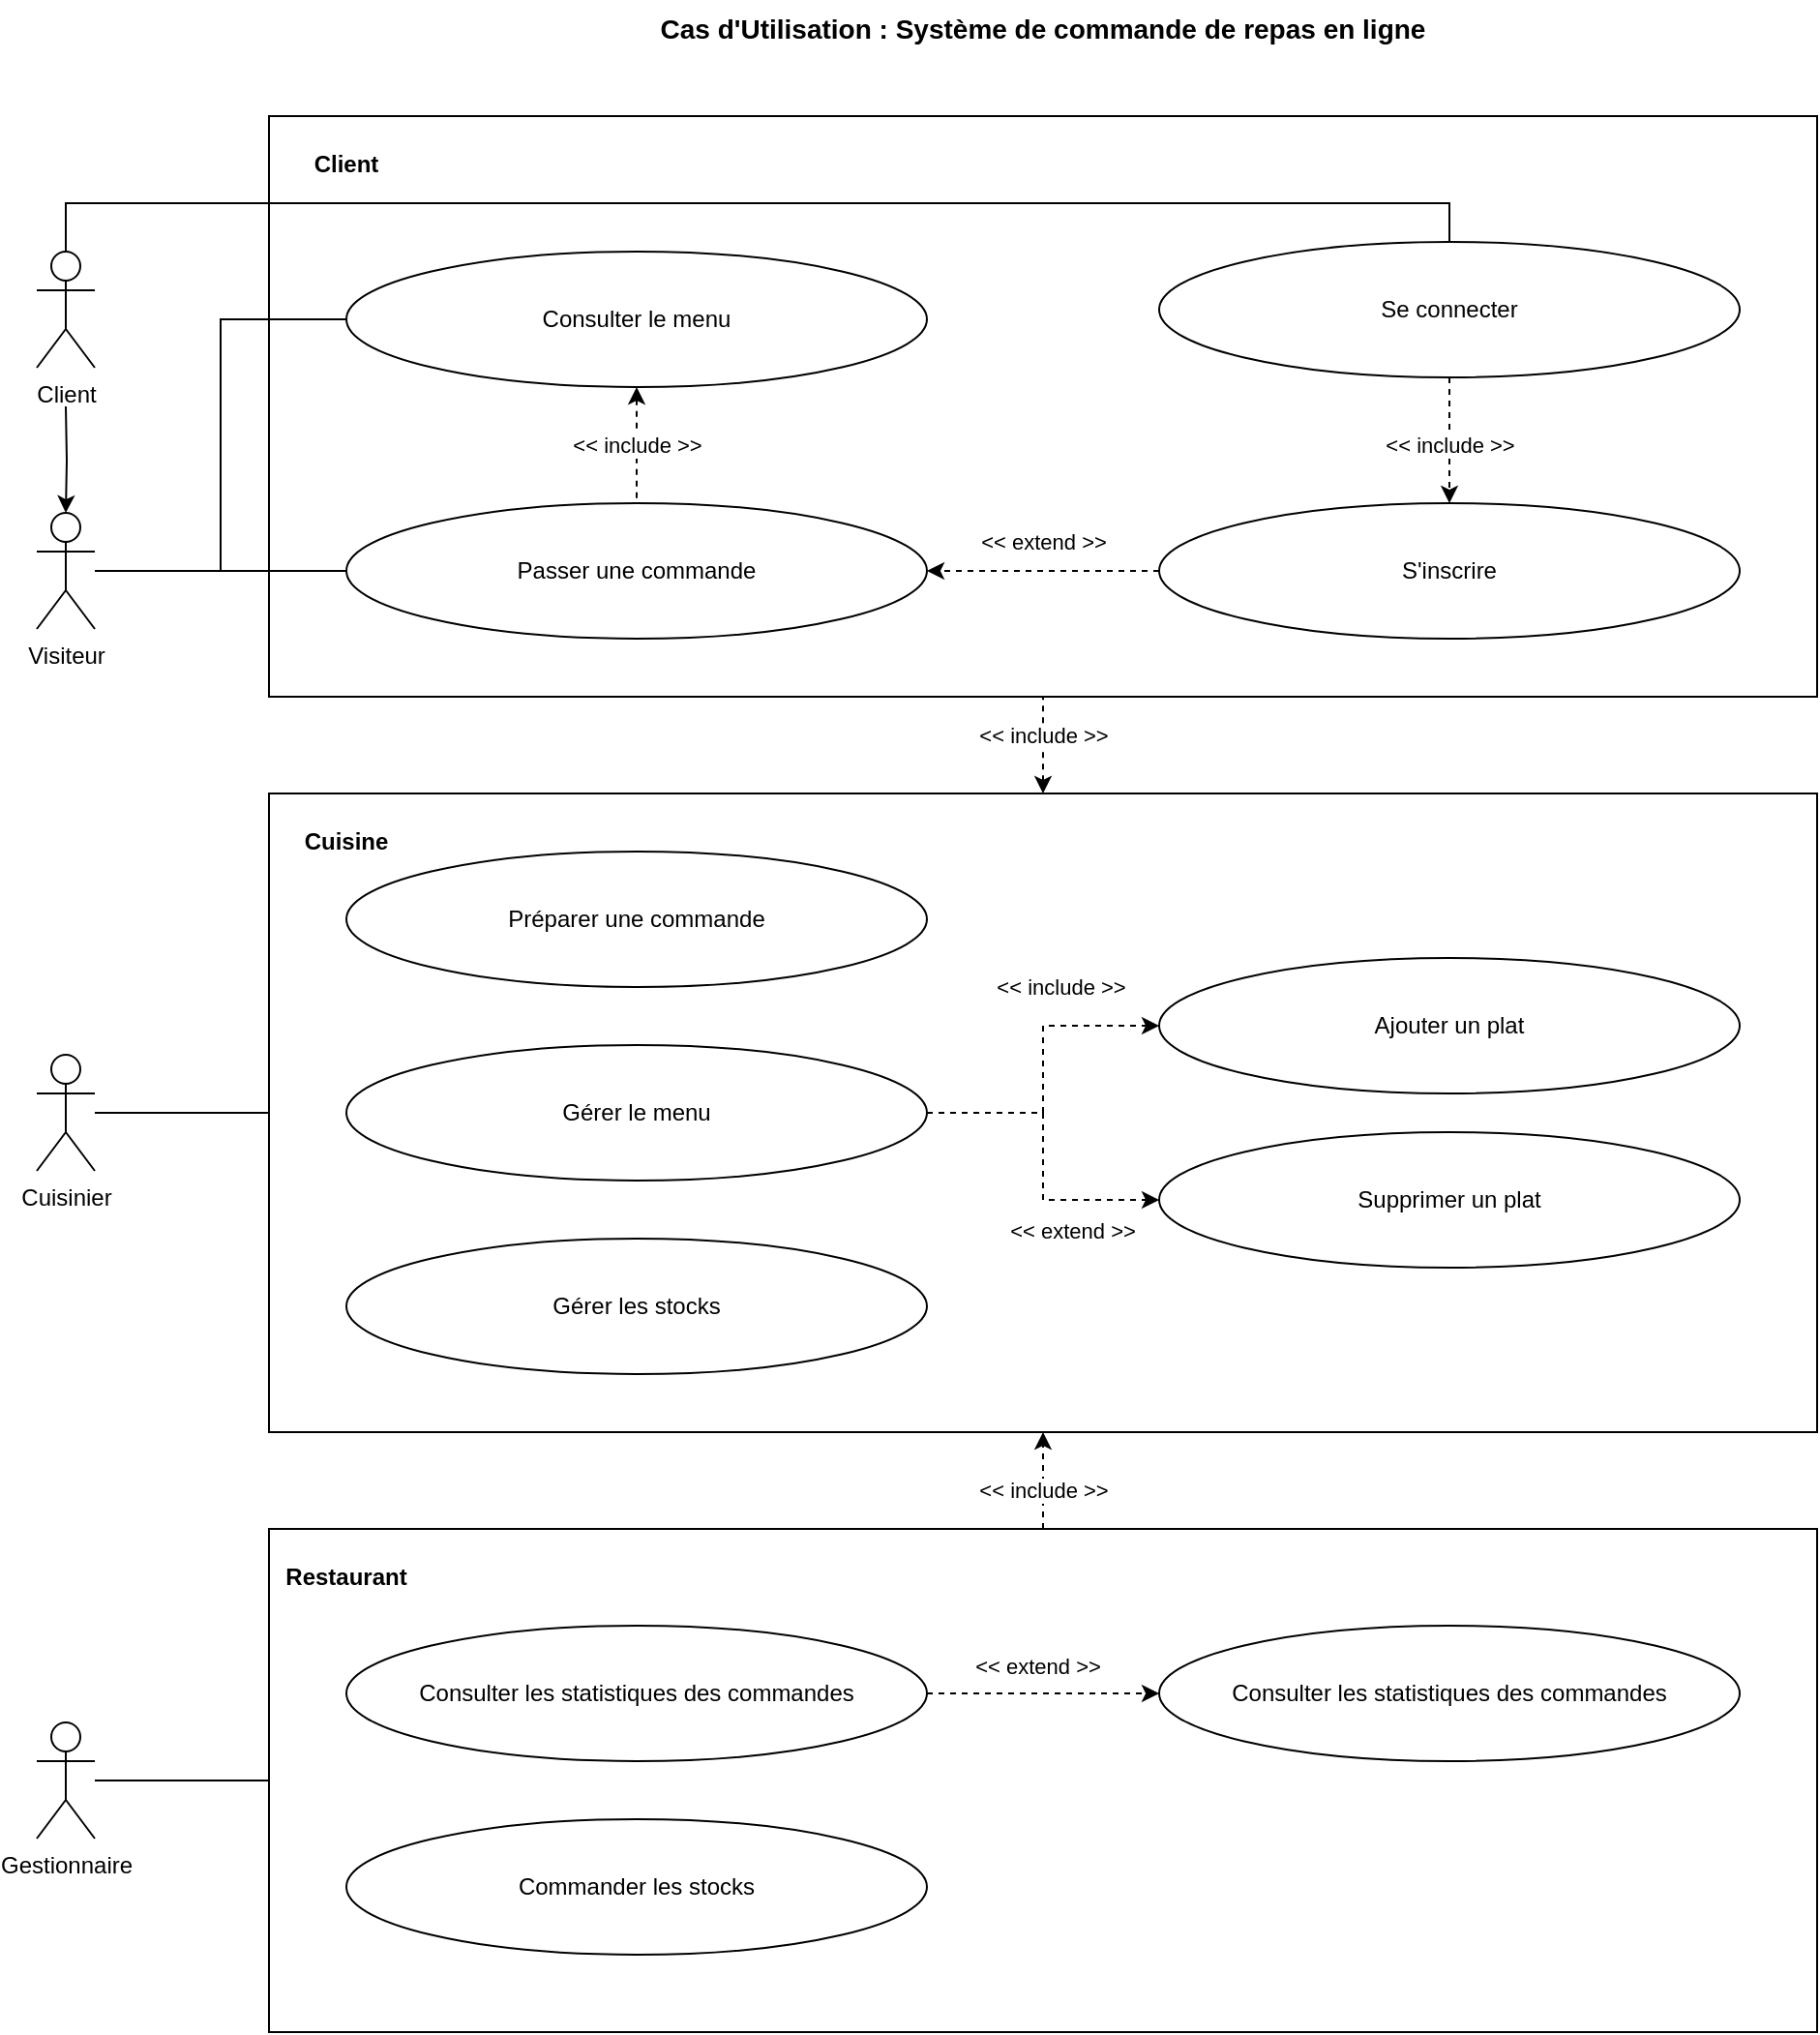 <mxfile version="24.7.8">
  <diagram name="Page-1" id="nPOADn6Rzu9UTnhdnvFN">
    <mxGraphModel dx="1536" dy="2150" grid="1" gridSize="10" guides="1" tooltips="1" connect="1" arrows="1" fold="1" page="1" pageScale="1" pageWidth="827" pageHeight="1169" math="0" shadow="0">
      <root>
        <mxCell id="0" />
        <mxCell id="1" parent="0" />
        <mxCell id="WkZ4XTu51JUsUTifUvBh-39" style="edgeStyle=orthogonalEdgeStyle;rounded=0;orthogonalLoop=1;jettySize=auto;html=1;exitX=0.5;exitY=0;exitDx=0;exitDy=0;entryX=0.5;entryY=1;entryDx=0;entryDy=0;dashed=1;" edge="1" parent="1" source="WkZ4XTu51JUsUTifUvBh-28" target="WkZ4XTu51JUsUTifUvBh-26">
          <mxGeometry relative="1" as="geometry" />
        </mxCell>
        <mxCell id="WkZ4XTu51JUsUTifUvBh-28" value="" style="rounded=0;whiteSpace=wrap;html=1;" vertex="1" parent="1">
          <mxGeometry x="260" y="720" width="800" height="260" as="geometry" />
        </mxCell>
        <mxCell id="WkZ4XTu51JUsUTifUvBh-37" style="edgeStyle=orthogonalEdgeStyle;rounded=0;orthogonalLoop=1;jettySize=auto;html=1;exitX=0.5;exitY=0;exitDx=0;exitDy=0;entryX=0.5;entryY=1;entryDx=0;entryDy=0;dashed=1;startArrow=classic;startFill=1;endArrow=none;endFill=0;" edge="1" parent="1" source="WkZ4XTu51JUsUTifUvBh-26" target="WkZ4XTu51JUsUTifUvBh-16">
          <mxGeometry relative="1" as="geometry" />
        </mxCell>
        <mxCell id="WkZ4XTu51JUsUTifUvBh-26" value="" style="rounded=0;whiteSpace=wrap;html=1;" vertex="1" parent="1">
          <mxGeometry x="260" y="340" width="800" height="330" as="geometry" />
        </mxCell>
        <mxCell id="WkZ4XTu51JUsUTifUvBh-16" value="" style="rounded=0;whiteSpace=wrap;html=1;" vertex="1" parent="1">
          <mxGeometry x="260" y="-10" width="800" height="300" as="geometry" />
        </mxCell>
        <mxCell id="WkZ4XTu51JUsUTifUvBh-43" style="edgeStyle=orthogonalEdgeStyle;rounded=0;orthogonalLoop=1;jettySize=auto;html=1;entryX=0;entryY=0.5;entryDx=0;entryDy=0;endArrow=none;endFill=0;" edge="1" parent="1" source="WkZ4XTu51JUsUTifUvBh-1" target="WkZ4XTu51JUsUTifUvBh-28">
          <mxGeometry relative="1" as="geometry" />
        </mxCell>
        <mxCell id="WkZ4XTu51JUsUTifUvBh-1" value="Gestionnaire" style="shape=umlActor;verticalLabelPosition=bottom;verticalAlign=top;html=1;outlineConnect=0;" vertex="1" parent="1">
          <mxGeometry x="140" y="820" width="30" height="60" as="geometry" />
        </mxCell>
        <mxCell id="WkZ4XTu51JUsUTifUvBh-42" style="edgeStyle=orthogonalEdgeStyle;rounded=0;orthogonalLoop=1;jettySize=auto;html=1;entryX=0;entryY=0.5;entryDx=0;entryDy=0;endArrow=none;endFill=0;" edge="1" parent="1" source="WkZ4XTu51JUsUTifUvBh-2" target="WkZ4XTu51JUsUTifUvBh-26">
          <mxGeometry relative="1" as="geometry" />
        </mxCell>
        <mxCell id="WkZ4XTu51JUsUTifUvBh-2" value="Cuisinier" style="shape=umlActor;verticalLabelPosition=bottom;verticalAlign=top;html=1;outlineConnect=0;" vertex="1" parent="1">
          <mxGeometry x="140" y="475" width="30" height="60" as="geometry" />
        </mxCell>
        <mxCell id="WkZ4XTu51JUsUTifUvBh-49" style="edgeStyle=orthogonalEdgeStyle;rounded=0;orthogonalLoop=1;jettySize=auto;html=1;entryX=0.5;entryY=0;entryDx=0;entryDy=0;endArrow=none;endFill=0;" edge="1" parent="1" source="WkZ4XTu51JUsUTifUvBh-3" target="WkZ4XTu51JUsUTifUvBh-46">
          <mxGeometry relative="1" as="geometry">
            <Array as="points">
              <mxPoint x="155" y="35" />
              <mxPoint x="870" y="35" />
            </Array>
          </mxGeometry>
        </mxCell>
        <mxCell id="WkZ4XTu51JUsUTifUvBh-3" value="Client" style="shape=umlActor;verticalLabelPosition=bottom;verticalAlign=top;html=1;outlineConnect=0;" vertex="1" parent="1">
          <mxGeometry x="140" y="60" width="30" height="60" as="geometry" />
        </mxCell>
        <mxCell id="WkZ4XTu51JUsUTifUvBh-12" style="edgeStyle=orthogonalEdgeStyle;rounded=0;orthogonalLoop=1;jettySize=auto;html=1;dashed=1;startArrow=classic;startFill=1;endArrow=none;endFill=0;" edge="1" parent="1" source="WkZ4XTu51JUsUTifUvBh-6" target="WkZ4XTu51JUsUTifUvBh-8">
          <mxGeometry relative="1" as="geometry" />
        </mxCell>
        <mxCell id="WkZ4XTu51JUsUTifUvBh-13" value="&amp;lt;&amp;lt; include &amp;gt;&amp;gt;" style="edgeLabel;html=1;align=center;verticalAlign=middle;resizable=0;points=[];" vertex="1" connectable="0" parent="WkZ4XTu51JUsUTifUvBh-12">
          <mxGeometry x="-0.463" y="4" relative="1" as="geometry">
            <mxPoint x="-4" y="14" as="offset" />
          </mxGeometry>
        </mxCell>
        <mxCell id="WkZ4XTu51JUsUTifUvBh-6" value="Consulter le menu" style="ellipse;whiteSpace=wrap;html=1;" vertex="1" parent="1">
          <mxGeometry x="300" y="60" width="300" height="70" as="geometry" />
        </mxCell>
        <mxCell id="WkZ4XTu51JUsUTifUvBh-14" style="edgeStyle=orthogonalEdgeStyle;rounded=0;orthogonalLoop=1;jettySize=auto;html=1;entryX=1;entryY=0.5;entryDx=0;entryDy=0;dashed=1;" edge="1" parent="1" source="WkZ4XTu51JUsUTifUvBh-7" target="WkZ4XTu51JUsUTifUvBh-8">
          <mxGeometry relative="1" as="geometry" />
        </mxCell>
        <mxCell id="WkZ4XTu51JUsUTifUvBh-15" value="&amp;lt;&amp;lt; extend &amp;gt;&amp;gt;" style="edgeLabel;html=1;align=center;verticalAlign=middle;resizable=0;points=[];" vertex="1" connectable="0" parent="WkZ4XTu51JUsUTifUvBh-14">
          <mxGeometry x="-0.05" relative="1" as="geometry">
            <mxPoint x="-3" y="-15" as="offset" />
          </mxGeometry>
        </mxCell>
        <mxCell id="WkZ4XTu51JUsUTifUvBh-7" value="S&#39;inscrire" style="ellipse;whiteSpace=wrap;html=1;" vertex="1" parent="1">
          <mxGeometry x="720" y="190" width="300" height="70" as="geometry" />
        </mxCell>
        <mxCell id="WkZ4XTu51JUsUTifUvBh-8" value="Passer une commande" style="ellipse;whiteSpace=wrap;html=1;" vertex="1" parent="1">
          <mxGeometry x="300" y="190" width="300" height="70" as="geometry" />
        </mxCell>
        <mxCell id="WkZ4XTu51JUsUTifUvBh-20" style="edgeStyle=orthogonalEdgeStyle;rounded=0;orthogonalLoop=1;jettySize=auto;html=1;entryX=0;entryY=0.5;entryDx=0;entryDy=0;dashed=1;" edge="1" parent="1" source="WkZ4XTu51JUsUTifUvBh-9" target="WkZ4XTu51JUsUTifUvBh-18">
          <mxGeometry relative="1" as="geometry" />
        </mxCell>
        <mxCell id="WkZ4XTu51JUsUTifUvBh-21" value="&amp;lt;&amp;lt; include &amp;gt;&amp;gt;" style="edgeLabel;html=1;align=center;verticalAlign=middle;resizable=0;points=[];" vertex="1" connectable="0" parent="WkZ4XTu51JUsUTifUvBh-20">
          <mxGeometry x="-0.442" relative="1" as="geometry">
            <mxPoint x="23" y="-65" as="offset" />
          </mxGeometry>
        </mxCell>
        <mxCell id="WkZ4XTu51JUsUTifUvBh-23" style="edgeStyle=orthogonalEdgeStyle;rounded=0;orthogonalLoop=1;jettySize=auto;html=1;entryX=0;entryY=0.5;entryDx=0;entryDy=0;dashed=1;" edge="1" parent="1" source="WkZ4XTu51JUsUTifUvBh-9" target="WkZ4XTu51JUsUTifUvBh-22">
          <mxGeometry relative="1" as="geometry" />
        </mxCell>
        <mxCell id="WkZ4XTu51JUsUTifUvBh-9" value="Gérer le menu" style="ellipse;whiteSpace=wrap;html=1;" vertex="1" parent="1">
          <mxGeometry x="300" y="470" width="300" height="70" as="geometry" />
        </mxCell>
        <mxCell id="WkZ4XTu51JUsUTifUvBh-10" value="Préparer une commande" style="ellipse;whiteSpace=wrap;html=1;" vertex="1" parent="1">
          <mxGeometry x="300" y="370" width="300" height="70" as="geometry" />
        </mxCell>
        <mxCell id="WkZ4XTu51JUsUTifUvBh-35" style="edgeStyle=orthogonalEdgeStyle;rounded=0;orthogonalLoop=1;jettySize=auto;html=1;exitX=1;exitY=0.5;exitDx=0;exitDy=0;entryX=0;entryY=0.5;entryDx=0;entryDy=0;dashed=1;" edge="1" parent="1" source="WkZ4XTu51JUsUTifUvBh-11" target="WkZ4XTu51JUsUTifUvBh-34">
          <mxGeometry relative="1" as="geometry" />
        </mxCell>
        <mxCell id="WkZ4XTu51JUsUTifUvBh-11" value="Consulter les statistiques des commandes" style="ellipse;whiteSpace=wrap;html=1;" vertex="1" parent="1">
          <mxGeometry x="300" y="770" width="300" height="70" as="geometry" />
        </mxCell>
        <mxCell id="WkZ4XTu51JUsUTifUvBh-17" value="&lt;b&gt;Client&lt;/b&gt;" style="text;html=1;align=center;verticalAlign=middle;whiteSpace=wrap;rounded=0;" vertex="1" parent="1">
          <mxGeometry x="270" width="60" height="30" as="geometry" />
        </mxCell>
        <mxCell id="WkZ4XTu51JUsUTifUvBh-18" value="Ajouter un plat" style="ellipse;whiteSpace=wrap;html=1;" vertex="1" parent="1">
          <mxGeometry x="720" y="425" width="300" height="70" as="geometry" />
        </mxCell>
        <mxCell id="WkZ4XTu51JUsUTifUvBh-22" value="Supprimer un plat" style="ellipse;whiteSpace=wrap;html=1;" vertex="1" parent="1">
          <mxGeometry x="720" y="515" width="300" height="70" as="geometry" />
        </mxCell>
        <mxCell id="WkZ4XTu51JUsUTifUvBh-24" value="&amp;lt;&amp;lt; extend &amp;gt;&amp;gt;" style="edgeLabel;html=1;align=center;verticalAlign=middle;resizable=0;points=[];" vertex="1" connectable="0" parent="1">
          <mxGeometry x="680" y="445" as="geometry">
            <mxPoint x="-5" y="121" as="offset" />
          </mxGeometry>
        </mxCell>
        <mxCell id="WkZ4XTu51JUsUTifUvBh-27" value="&lt;b&gt;Cuisine&lt;/b&gt;" style="text;html=1;align=center;verticalAlign=middle;whiteSpace=wrap;rounded=0;" vertex="1" parent="1">
          <mxGeometry x="270" y="350" width="60" height="30" as="geometry" />
        </mxCell>
        <mxCell id="WkZ4XTu51JUsUTifUvBh-29" value="&lt;b&gt;Restaurant&lt;/b&gt;" style="text;html=1;align=center;verticalAlign=middle;whiteSpace=wrap;rounded=0;" vertex="1" parent="1">
          <mxGeometry x="270" y="730" width="60" height="30" as="geometry" />
        </mxCell>
        <mxCell id="WkZ4XTu51JUsUTifUvBh-30" value="Commander les stocks" style="ellipse;whiteSpace=wrap;html=1;" vertex="1" parent="1">
          <mxGeometry x="300" y="870" width="300" height="70" as="geometry" />
        </mxCell>
        <mxCell id="WkZ4XTu51JUsUTifUvBh-31" value="Gérer les stocks" style="ellipse;whiteSpace=wrap;html=1;" vertex="1" parent="1">
          <mxGeometry x="300" y="570" width="300" height="70" as="geometry" />
        </mxCell>
        <mxCell id="WkZ4XTu51JUsUTifUvBh-34" value="Consulter les statistiques des commandes" style="ellipse;whiteSpace=wrap;html=1;" vertex="1" parent="1">
          <mxGeometry x="720" y="770" width="300" height="70" as="geometry" />
        </mxCell>
        <mxCell id="WkZ4XTu51JUsUTifUvBh-36" value="&amp;lt;&amp;lt; extend &amp;gt;&amp;gt;" style="edgeLabel;html=1;align=center;verticalAlign=middle;resizable=0;points=[];" vertex="1" connectable="0" parent="1">
          <mxGeometry x="660" y="540" as="geometry">
            <mxPoint x="-3" y="251" as="offset" />
          </mxGeometry>
        </mxCell>
        <mxCell id="WkZ4XTu51JUsUTifUvBh-38" value="&amp;lt;&amp;lt; include &amp;gt;&amp;gt;" style="edgeLabel;html=1;align=center;verticalAlign=middle;resizable=0;points=[];" vertex="1" connectable="0" parent="1">
          <mxGeometry x="660" y="310" as="geometry" />
        </mxCell>
        <mxCell id="WkZ4XTu51JUsUTifUvBh-40" value="&amp;lt;&amp;lt; include &amp;gt;&amp;gt;" style="edgeLabel;html=1;align=center;verticalAlign=middle;resizable=0;points=[];" vertex="1" connectable="0" parent="1">
          <mxGeometry x="660" y="700" as="geometry" />
        </mxCell>
        <mxCell id="WkZ4XTu51JUsUTifUvBh-50" style="edgeStyle=orthogonalEdgeStyle;rounded=0;orthogonalLoop=1;jettySize=auto;html=1;entryX=0;entryY=0.5;entryDx=0;entryDy=0;endArrow=none;endFill=0;" edge="1" parent="1" source="WkZ4XTu51JUsUTifUvBh-44" target="WkZ4XTu51JUsUTifUvBh-8">
          <mxGeometry relative="1" as="geometry" />
        </mxCell>
        <mxCell id="WkZ4XTu51JUsUTifUvBh-51" style="edgeStyle=orthogonalEdgeStyle;rounded=0;orthogonalLoop=1;jettySize=auto;html=1;entryX=0;entryY=0.5;entryDx=0;entryDy=0;endArrow=none;endFill=0;" edge="1" parent="1" source="WkZ4XTu51JUsUTifUvBh-44" target="WkZ4XTu51JUsUTifUvBh-6">
          <mxGeometry relative="1" as="geometry" />
        </mxCell>
        <mxCell id="WkZ4XTu51JUsUTifUvBh-44" value="Visiteur" style="shape=umlActor;verticalLabelPosition=bottom;verticalAlign=top;html=1;outlineConnect=0;" vertex="1" parent="1">
          <mxGeometry x="140" y="195" width="30" height="60" as="geometry" />
        </mxCell>
        <mxCell id="WkZ4XTu51JUsUTifUvBh-45" style="edgeStyle=orthogonalEdgeStyle;rounded=0;orthogonalLoop=1;jettySize=auto;html=1;entryX=0.5;entryY=0;entryDx=0;entryDy=0;entryPerimeter=0;" edge="1" parent="1" target="WkZ4XTu51JUsUTifUvBh-44">
          <mxGeometry relative="1" as="geometry">
            <mxPoint x="155" y="140" as="sourcePoint" />
          </mxGeometry>
        </mxCell>
        <mxCell id="WkZ4XTu51JUsUTifUvBh-47" style="edgeStyle=orthogonalEdgeStyle;rounded=0;orthogonalLoop=1;jettySize=auto;html=1;entryX=0.5;entryY=0;entryDx=0;entryDy=0;dashed=1;" edge="1" parent="1" source="WkZ4XTu51JUsUTifUvBh-46" target="WkZ4XTu51JUsUTifUvBh-7">
          <mxGeometry relative="1" as="geometry" />
        </mxCell>
        <mxCell id="WkZ4XTu51JUsUTifUvBh-48" value="&amp;lt;&amp;lt; include &amp;gt;&amp;gt;" style="edgeLabel;html=1;align=center;verticalAlign=middle;resizable=0;points=[];" vertex="1" connectable="0" parent="WkZ4XTu51JUsUTifUvBh-47">
          <mxGeometry x="0.336" y="-2" relative="1" as="geometry">
            <mxPoint x="2" y="-9" as="offset" />
          </mxGeometry>
        </mxCell>
        <mxCell id="WkZ4XTu51JUsUTifUvBh-46" value="Se connecter" style="ellipse;whiteSpace=wrap;html=1;" vertex="1" parent="1">
          <mxGeometry x="720" y="55" width="300" height="70" as="geometry" />
        </mxCell>
        <mxCell id="WkZ4XTu51JUsUTifUvBh-52" value="&lt;b style=&quot;font-size: 14px;&quot;&gt;Cas d&#39;Utilisation : Système de commande de repas en ligne&lt;/b&gt;" style="text;html=1;align=center;verticalAlign=middle;whiteSpace=wrap;rounded=0;fontSize=14;" vertex="1" parent="1">
          <mxGeometry x="460" y="-70" width="400" height="30" as="geometry" />
        </mxCell>
      </root>
    </mxGraphModel>
  </diagram>
</mxfile>
